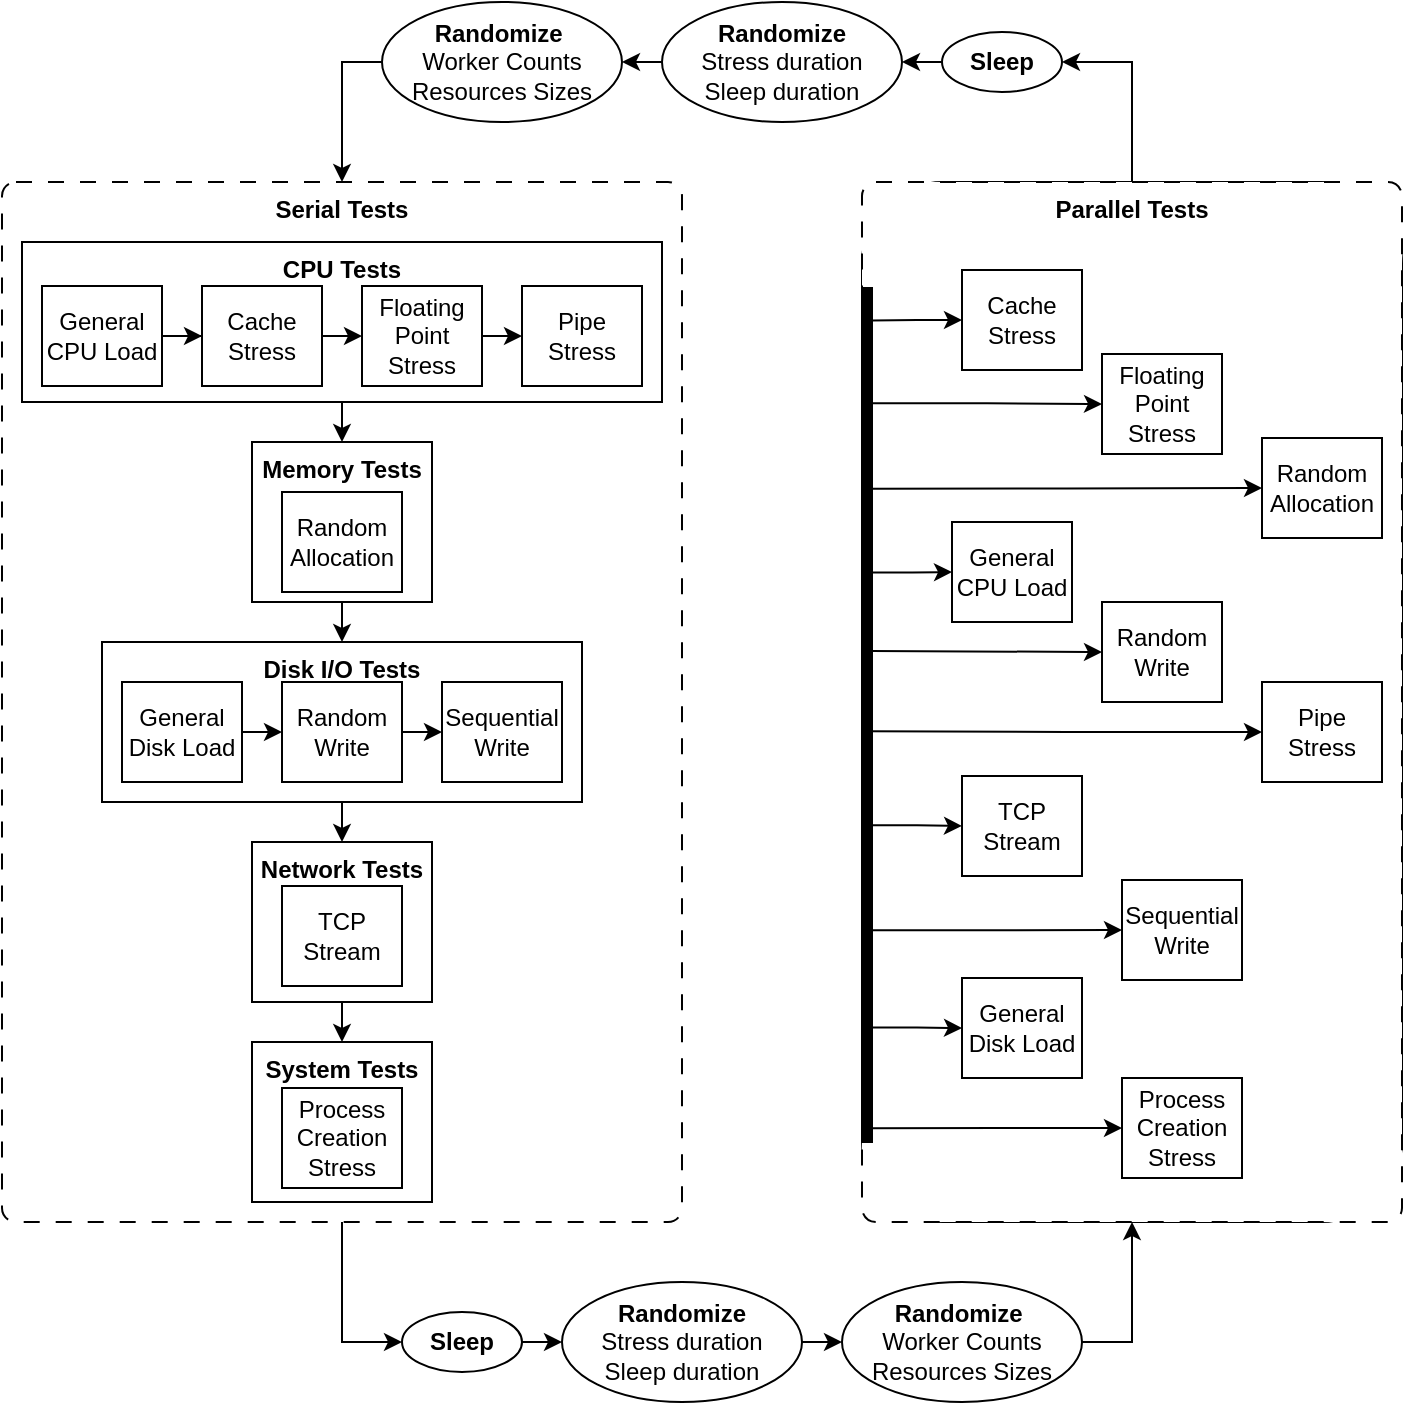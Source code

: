 <mxfile version="28.1.0">
  <diagram name="Page-1" id="STLg1fU_LXQ0Due33d5D">
    <mxGraphModel dx="786" dy="699" grid="1" gridSize="10" guides="1" tooltips="1" connect="1" arrows="1" fold="1" page="1" pageScale="1" pageWidth="827" pageHeight="1169" math="0" shadow="0">
      <root>
        <mxCell id="0" />
        <mxCell id="1" parent="0" />
        <mxCell id="kYOUvSsJLrCeEHnDtDb5-96" style="edgeStyle=orthogonalEdgeStyle;rounded=0;orthogonalLoop=1;jettySize=auto;html=1;exitX=1;exitY=0.5;exitDx=0;exitDy=0;entryX=0;entryY=0.5;entryDx=0;entryDy=0;" edge="1" parent="1" target="kYOUvSsJLrCeEHnDtDb5-95">
          <mxGeometry relative="1" as="geometry">
            <mxPoint x="490" y="510" as="sourcePoint" />
          </mxGeometry>
        </mxCell>
        <mxCell id="kYOUvSsJLrCeEHnDtDb5-158" value="" style="group" vertex="1" connectable="0" parent="1">
          <mxGeometry x="420" y="160" width="340" height="60" as="geometry" />
        </mxCell>
        <mxCell id="kYOUvSsJLrCeEHnDtDb5-157" style="edgeStyle=orthogonalEdgeStyle;rounded=0;orthogonalLoop=1;jettySize=auto;html=1;exitX=1;exitY=0.5;exitDx=0;exitDy=0;entryX=0;entryY=0.5;entryDx=0;entryDy=0;" edge="1" parent="kYOUvSsJLrCeEHnDtDb5-158" source="kYOUvSsJLrCeEHnDtDb5-153" target="kYOUvSsJLrCeEHnDtDb5-154">
          <mxGeometry relative="1" as="geometry" />
        </mxCell>
        <mxCell id="kYOUvSsJLrCeEHnDtDb5-153" value="&lt;b&gt;Randomize&lt;/b&gt;&lt;br&gt;Stress duration&lt;br&gt;Sleep duration" style="shape=ellipse;html=1;dashed=0;whiteSpace=wrap;perimeter=ellipsePerimeter;direction=west;" vertex="1" parent="kYOUvSsJLrCeEHnDtDb5-158">
          <mxGeometry x="140" width="120" height="60" as="geometry" />
        </mxCell>
        <mxCell id="kYOUvSsJLrCeEHnDtDb5-154" value="&lt;div&gt;&lt;b&gt;Randomize&amp;nbsp;&lt;/b&gt;&lt;br&gt;Worker Counts&lt;br&gt;Resources Sizes&lt;/div&gt;" style="shape=ellipse;html=1;dashed=0;whiteSpace=wrap;perimeter=ellipsePerimeter;direction=west;" vertex="1" parent="kYOUvSsJLrCeEHnDtDb5-158">
          <mxGeometry width="120" height="60" as="geometry" />
        </mxCell>
        <mxCell id="kYOUvSsJLrCeEHnDtDb5-156" style="edgeStyle=orthogonalEdgeStyle;rounded=0;orthogonalLoop=1;jettySize=auto;html=1;exitX=1;exitY=0.5;exitDx=0;exitDy=0;entryX=0;entryY=0.5;entryDx=0;entryDy=0;" edge="1" parent="kYOUvSsJLrCeEHnDtDb5-158" source="kYOUvSsJLrCeEHnDtDb5-155" target="kYOUvSsJLrCeEHnDtDb5-153">
          <mxGeometry relative="1" as="geometry" />
        </mxCell>
        <mxCell id="kYOUvSsJLrCeEHnDtDb5-155" value="&lt;b&gt;Sleep&lt;/b&gt;" style="shape=ellipse;html=1;dashed=0;whiteSpace=wrap;perimeter=ellipsePerimeter;direction=west;" vertex="1" parent="kYOUvSsJLrCeEHnDtDb5-158">
          <mxGeometry x="280" y="15" width="60" height="30" as="geometry" />
        </mxCell>
        <mxCell id="kYOUvSsJLrCeEHnDtDb5-159" value="" style="group" vertex="1" connectable="0" parent="1">
          <mxGeometry x="230" y="250" width="340" height="520" as="geometry" />
        </mxCell>
        <mxCell id="kYOUvSsJLrCeEHnDtDb5-71" value="&lt;b&gt;Serial Tests&lt;/b&gt;" style="rounded=1;whiteSpace=wrap;html=1;absoluteArcSize=1;arcSize=14;strokeWidth=1;dashed=1;dashPattern=8 8;verticalAlign=top;" vertex="1" parent="kYOUvSsJLrCeEHnDtDb5-159">
          <mxGeometry width="340" height="520" as="geometry" />
        </mxCell>
        <mxCell id="kYOUvSsJLrCeEHnDtDb5-67" value="&lt;b&gt;System Tests&lt;/b&gt;" style="html=1;dashed=0;whiteSpace=wrap;shadow=0;verticalAlign=top;fontSize=12;" vertex="1" parent="kYOUvSsJLrCeEHnDtDb5-159">
          <mxGeometry x="125" y="430" width="90" height="80" as="geometry" />
        </mxCell>
        <mxCell id="kYOUvSsJLrCeEHnDtDb5-68" style="edgeStyle=orthogonalEdgeStyle;rounded=0;orthogonalLoop=1;jettySize=auto;html=1;exitX=0.5;exitY=1;exitDx=0;exitDy=0;entryX=0.5;entryY=0;entryDx=0;entryDy=0;" edge="1" parent="kYOUvSsJLrCeEHnDtDb5-159" source="kYOUvSsJLrCeEHnDtDb5-55" target="kYOUvSsJLrCeEHnDtDb5-67">
          <mxGeometry relative="1" as="geometry" />
        </mxCell>
        <mxCell id="kYOUvSsJLrCeEHnDtDb5-55" value="&lt;div&gt;&lt;b&gt;Network Tests&lt;/b&gt;&lt;/div&gt;" style="html=1;dashed=0;whiteSpace=wrap;shadow=0;verticalAlign=top;fontSize=12;" vertex="1" parent="kYOUvSsJLrCeEHnDtDb5-159">
          <mxGeometry x="125" y="330" width="90" height="80" as="geometry" />
        </mxCell>
        <mxCell id="kYOUvSsJLrCeEHnDtDb5-57" style="edgeStyle=orthogonalEdgeStyle;rounded=0;orthogonalLoop=1;jettySize=auto;html=1;exitX=0.5;exitY=1;exitDx=0;exitDy=0;entryX=0.5;entryY=0;entryDx=0;entryDy=0;" edge="1" parent="kYOUvSsJLrCeEHnDtDb5-159" source="kYOUvSsJLrCeEHnDtDb5-49" target="kYOUvSsJLrCeEHnDtDb5-55">
          <mxGeometry relative="1" as="geometry" />
        </mxCell>
        <mxCell id="kYOUvSsJLrCeEHnDtDb5-49" value="&lt;b&gt;Disk I/O Tests&lt;/b&gt;" style="html=1;dashed=0;whiteSpace=wrap;shadow=0;verticalAlign=top;fontSize=12;" vertex="1" parent="kYOUvSsJLrCeEHnDtDb5-159">
          <mxGeometry x="50" y="230" width="240" height="80" as="geometry" />
        </mxCell>
        <mxCell id="kYOUvSsJLrCeEHnDtDb5-63" style="edgeStyle=orthogonalEdgeStyle;rounded=0;orthogonalLoop=1;jettySize=auto;html=1;exitX=0.5;exitY=1;exitDx=0;exitDy=0;entryX=0.5;entryY=0;entryDx=0;entryDy=0;" edge="1" parent="kYOUvSsJLrCeEHnDtDb5-159" source="kYOUvSsJLrCeEHnDtDb5-40" target="kYOUvSsJLrCeEHnDtDb5-58">
          <mxGeometry relative="1" as="geometry" />
        </mxCell>
        <mxCell id="kYOUvSsJLrCeEHnDtDb5-40" value="&lt;b&gt;CPU Tests&lt;/b&gt;" style="html=1;dashed=0;whiteSpace=wrap;shadow=0;verticalAlign=top;fontSize=12;" vertex="1" parent="kYOUvSsJLrCeEHnDtDb5-159">
          <mxGeometry x="10" y="30" width="320" height="80" as="geometry" />
        </mxCell>
        <mxCell id="kYOUvSsJLrCeEHnDtDb5-35" value="" style="edgeStyle=orthogonalEdgeStyle;rounded=0;orthogonalLoop=1;jettySize=auto;html=1;" edge="1" parent="kYOUvSsJLrCeEHnDtDb5-159" source="kYOUvSsJLrCeEHnDtDb5-31" target="kYOUvSsJLrCeEHnDtDb5-32">
          <mxGeometry relative="1" as="geometry" />
        </mxCell>
        <mxCell id="kYOUvSsJLrCeEHnDtDb5-31" value="General CPU Load" style="html=1;dashed=0;whiteSpace=wrap;" vertex="1" parent="kYOUvSsJLrCeEHnDtDb5-159">
          <mxGeometry x="20" y="52" width="60" height="50" as="geometry" />
        </mxCell>
        <mxCell id="kYOUvSsJLrCeEHnDtDb5-38" style="edgeStyle=orthogonalEdgeStyle;rounded=0;orthogonalLoop=1;jettySize=auto;html=1;exitX=1;exitY=0.5;exitDx=0;exitDy=0;entryX=0;entryY=0.5;entryDx=0;entryDy=0;" edge="1" parent="kYOUvSsJLrCeEHnDtDb5-159" source="kYOUvSsJLrCeEHnDtDb5-32" target="kYOUvSsJLrCeEHnDtDb5-33">
          <mxGeometry relative="1" as="geometry" />
        </mxCell>
        <mxCell id="kYOUvSsJLrCeEHnDtDb5-32" value="Cache Stress" style="html=1;dashed=0;whiteSpace=wrap;" vertex="1" parent="kYOUvSsJLrCeEHnDtDb5-159">
          <mxGeometry x="100" y="52" width="60" height="50" as="geometry" />
        </mxCell>
        <mxCell id="kYOUvSsJLrCeEHnDtDb5-39" style="edgeStyle=orthogonalEdgeStyle;rounded=0;orthogonalLoop=1;jettySize=auto;html=1;exitX=1;exitY=0.5;exitDx=0;exitDy=0;entryX=0;entryY=0.5;entryDx=0;entryDy=0;" edge="1" parent="kYOUvSsJLrCeEHnDtDb5-159" source="kYOUvSsJLrCeEHnDtDb5-33" target="kYOUvSsJLrCeEHnDtDb5-34">
          <mxGeometry relative="1" as="geometry" />
        </mxCell>
        <mxCell id="kYOUvSsJLrCeEHnDtDb5-33" value="Floating Point Stress" style="html=1;dashed=0;whiteSpace=wrap;" vertex="1" parent="kYOUvSsJLrCeEHnDtDb5-159">
          <mxGeometry x="180" y="52" width="60" height="50" as="geometry" />
        </mxCell>
        <mxCell id="kYOUvSsJLrCeEHnDtDb5-34" value="&lt;div&gt;Pipe Stress&lt;/div&gt;" style="html=1;dashed=0;whiteSpace=wrap;" vertex="1" parent="kYOUvSsJLrCeEHnDtDb5-159">
          <mxGeometry x="260" y="52" width="60" height="50" as="geometry" />
        </mxCell>
        <mxCell id="kYOUvSsJLrCeEHnDtDb5-50" style="edgeStyle=orthogonalEdgeStyle;rounded=0;orthogonalLoop=1;jettySize=auto;html=1;exitX=1;exitY=0.5;exitDx=0;exitDy=0;entryX=0;entryY=0.5;entryDx=0;entryDy=0;" edge="1" parent="kYOUvSsJLrCeEHnDtDb5-159" source="kYOUvSsJLrCeEHnDtDb5-45" target="kYOUvSsJLrCeEHnDtDb5-46">
          <mxGeometry relative="1" as="geometry" />
        </mxCell>
        <mxCell id="kYOUvSsJLrCeEHnDtDb5-45" value="General Disk Load" style="html=1;dashed=0;whiteSpace=wrap;" vertex="1" parent="kYOUvSsJLrCeEHnDtDb5-159">
          <mxGeometry x="60" y="250" width="60" height="50" as="geometry" />
        </mxCell>
        <mxCell id="kYOUvSsJLrCeEHnDtDb5-51" style="edgeStyle=orthogonalEdgeStyle;rounded=0;orthogonalLoop=1;jettySize=auto;html=1;exitX=1;exitY=0.5;exitDx=0;exitDy=0;entryX=0;entryY=0.5;entryDx=0;entryDy=0;" edge="1" parent="kYOUvSsJLrCeEHnDtDb5-159" source="kYOUvSsJLrCeEHnDtDb5-46" target="kYOUvSsJLrCeEHnDtDb5-47">
          <mxGeometry relative="1" as="geometry" />
        </mxCell>
        <mxCell id="kYOUvSsJLrCeEHnDtDb5-46" value="Random Write" style="html=1;dashed=0;whiteSpace=wrap;" vertex="1" parent="kYOUvSsJLrCeEHnDtDb5-159">
          <mxGeometry x="140" y="250" width="60" height="50" as="geometry" />
        </mxCell>
        <mxCell id="kYOUvSsJLrCeEHnDtDb5-47" value="Sequential Write" style="html=1;dashed=0;whiteSpace=wrap;" vertex="1" parent="kYOUvSsJLrCeEHnDtDb5-159">
          <mxGeometry x="220" y="250" width="60" height="50" as="geometry" />
        </mxCell>
        <mxCell id="kYOUvSsJLrCeEHnDtDb5-56" value="TCP Stream" style="html=1;dashed=0;whiteSpace=wrap;" vertex="1" parent="kYOUvSsJLrCeEHnDtDb5-159">
          <mxGeometry x="140" y="352" width="60" height="50" as="geometry" />
        </mxCell>
        <mxCell id="kYOUvSsJLrCeEHnDtDb5-64" style="edgeStyle=orthogonalEdgeStyle;rounded=0;orthogonalLoop=1;jettySize=auto;html=1;exitX=0.5;exitY=1;exitDx=0;exitDy=0;entryX=0.5;entryY=0;entryDx=0;entryDy=0;" edge="1" parent="kYOUvSsJLrCeEHnDtDb5-159" source="kYOUvSsJLrCeEHnDtDb5-58" target="kYOUvSsJLrCeEHnDtDb5-49">
          <mxGeometry relative="1" as="geometry" />
        </mxCell>
        <mxCell id="kYOUvSsJLrCeEHnDtDb5-58" value="&lt;div&gt;&lt;b&gt;Memory Tests&lt;/b&gt;&lt;/div&gt;" style="html=1;dashed=0;whiteSpace=wrap;shadow=0;verticalAlign=top;fontSize=12;" vertex="1" parent="kYOUvSsJLrCeEHnDtDb5-159">
          <mxGeometry x="125" y="130" width="90" height="80" as="geometry" />
        </mxCell>
        <mxCell id="kYOUvSsJLrCeEHnDtDb5-59" value="Random Allocation" style="html=1;dashed=0;whiteSpace=wrap;" vertex="1" parent="kYOUvSsJLrCeEHnDtDb5-159">
          <mxGeometry x="140" y="155" width="60" height="50" as="geometry" />
        </mxCell>
        <mxCell id="kYOUvSsJLrCeEHnDtDb5-66" value="Process Creation Stress" style="html=1;dashed=0;whiteSpace=wrap;" vertex="1" parent="kYOUvSsJLrCeEHnDtDb5-159">
          <mxGeometry x="140" y="453" width="60" height="50" as="geometry" />
        </mxCell>
        <mxCell id="kYOUvSsJLrCeEHnDtDb5-160" value="" style="group;perimeterSpacing=0;rounded=1;fillColor=none;gradientColor=none;fillStyle=auto;strokeColor=default;" vertex="1" connectable="0" parent="1">
          <mxGeometry x="660" y="250" width="270" height="520" as="geometry" />
        </mxCell>
        <mxCell id="kYOUvSsJLrCeEHnDtDb5-77" value="&lt;b&gt;Parallel&amp;nbsp;Tests&lt;/b&gt;" style="rounded=1;whiteSpace=wrap;html=1;absoluteArcSize=1;arcSize=14;strokeWidth=1;dashed=1;dashPattern=8 8;verticalAlign=top;" vertex="1" parent="kYOUvSsJLrCeEHnDtDb5-160">
          <mxGeometry width="270" height="520" as="geometry" />
        </mxCell>
        <mxCell id="kYOUvSsJLrCeEHnDtDb5-84" value="Cache Stress" style="html=1;dashed=0;whiteSpace=wrap;" vertex="1" parent="kYOUvSsJLrCeEHnDtDb5-160">
          <mxGeometry x="50" y="44" width="60" height="50" as="geometry" />
        </mxCell>
        <mxCell id="kYOUvSsJLrCeEHnDtDb5-85" value="Floating Point Stress" style="html=1;dashed=0;whiteSpace=wrap;" vertex="1" parent="kYOUvSsJLrCeEHnDtDb5-160">
          <mxGeometry x="120" y="86" width="60" height="50" as="geometry" />
        </mxCell>
        <mxCell id="kYOUvSsJLrCeEHnDtDb5-86" value="&lt;div&gt;Pipe Stress&lt;/div&gt;" style="html=1;dashed=0;whiteSpace=wrap;" vertex="1" parent="kYOUvSsJLrCeEHnDtDb5-160">
          <mxGeometry x="200" y="250" width="60" height="50" as="geometry" />
        </mxCell>
        <mxCell id="kYOUvSsJLrCeEHnDtDb5-88" value="Random Write" style="html=1;dashed=0;whiteSpace=wrap;" vertex="1" parent="kYOUvSsJLrCeEHnDtDb5-160">
          <mxGeometry x="120" y="210" width="60" height="50" as="geometry" />
        </mxCell>
        <mxCell id="kYOUvSsJLrCeEHnDtDb5-89" value="Sequential Write" style="html=1;dashed=0;whiteSpace=wrap;" vertex="1" parent="kYOUvSsJLrCeEHnDtDb5-160">
          <mxGeometry x="130" y="349" width="60" height="50" as="geometry" />
        </mxCell>
        <mxCell id="kYOUvSsJLrCeEHnDtDb5-90" value="TCP Stream" style="html=1;dashed=0;whiteSpace=wrap;" vertex="1" parent="kYOUvSsJLrCeEHnDtDb5-160">
          <mxGeometry x="50" y="297" width="60" height="50" as="geometry" />
        </mxCell>
        <mxCell id="kYOUvSsJLrCeEHnDtDb5-92" value="Process Creation Stress" style="html=1;dashed=0;whiteSpace=wrap;" vertex="1" parent="kYOUvSsJLrCeEHnDtDb5-160">
          <mxGeometry x="130" y="448" width="60" height="50" as="geometry" />
        </mxCell>
        <mxCell id="kYOUvSsJLrCeEHnDtDb5-131" value="" style="html=1;points=[];perimeter=orthogonalPerimeter;fillColor=strokeColor;strokeWidth=1;" vertex="1" parent="kYOUvSsJLrCeEHnDtDb5-160">
          <mxGeometry y="53" width="5" height="427" as="geometry" />
        </mxCell>
        <mxCell id="kYOUvSsJLrCeEHnDtDb5-132" value="General CPU Load" style="html=1;dashed=0;whiteSpace=wrap;" vertex="1" parent="kYOUvSsJLrCeEHnDtDb5-160">
          <mxGeometry x="45" y="170" width="60" height="50" as="geometry" />
        </mxCell>
        <mxCell id="kYOUvSsJLrCeEHnDtDb5-133" value="General Disk Load" style="html=1;dashed=0;whiteSpace=wrap;" vertex="1" parent="kYOUvSsJLrCeEHnDtDb5-160">
          <mxGeometry x="50" y="398" width="60" height="50" as="geometry" />
        </mxCell>
        <mxCell id="kYOUvSsJLrCeEHnDtDb5-136" value="" style="edgeStyle=orthogonalEdgeStyle;rounded=0;orthogonalLoop=1;jettySize=auto;html=1;exitX=0.88;exitY=0.235;exitDx=0;exitDy=0;entryX=0;entryY=0.5;entryDx=0;entryDy=0;exitPerimeter=0;" edge="1" parent="kYOUvSsJLrCeEHnDtDb5-160" source="kYOUvSsJLrCeEHnDtDb5-131" target="kYOUvSsJLrCeEHnDtDb5-91">
          <mxGeometry relative="1" as="geometry">
            <mxPoint x="4" y="132" as="sourcePoint" />
            <mxPoint x="230" y="133.5" as="targetPoint" />
            <Array as="points" />
          </mxGeometry>
        </mxCell>
        <mxCell id="kYOUvSsJLrCeEHnDtDb5-91" value="Random Allocation" style="html=1;dashed=0;whiteSpace=wrap;" vertex="1" parent="kYOUvSsJLrCeEHnDtDb5-160">
          <mxGeometry x="200" y="128" width="60" height="50" as="geometry" />
        </mxCell>
        <mxCell id="kYOUvSsJLrCeEHnDtDb5-138" value="" style="edgeStyle=orthogonalEdgeStyle;rounded=0;orthogonalLoop=1;jettySize=auto;html=1;exitX=0.819;exitY=0.135;exitDx=0;exitDy=0;entryX=0;entryY=0.5;entryDx=0;entryDy=0;exitPerimeter=0;" edge="1" parent="kYOUvSsJLrCeEHnDtDb5-160" source="kYOUvSsJLrCeEHnDtDb5-131" target="kYOUvSsJLrCeEHnDtDb5-85">
          <mxGeometry relative="1" as="geometry">
            <mxPoint x="40" y="90" as="sourcePoint" />
            <mxPoint x="86" y="90" as="targetPoint" />
            <Array as="points" />
          </mxGeometry>
        </mxCell>
        <mxCell id="kYOUvSsJLrCeEHnDtDb5-142" style="edgeStyle=orthogonalEdgeStyle;rounded=0;orthogonalLoop=1;jettySize=auto;html=1;exitX=0.64;exitY=0.629;exitDx=0;exitDy=0;exitPerimeter=0;entryX=0;entryY=0.5;entryDx=0;entryDy=0;" edge="1" parent="kYOUvSsJLrCeEHnDtDb5-160" source="kYOUvSsJLrCeEHnDtDb5-131" target="kYOUvSsJLrCeEHnDtDb5-90">
          <mxGeometry relative="1" as="geometry">
            <mxPoint x="30" y="290" as="sourcePoint" />
            <mxPoint x="30" y="322" as="targetPoint" />
          </mxGeometry>
        </mxCell>
        <mxCell id="kYOUvSsJLrCeEHnDtDb5-143" style="edgeStyle=orthogonalEdgeStyle;rounded=0;orthogonalLoop=1;jettySize=auto;html=1;exitX=0.714;exitY=0.752;exitDx=0;exitDy=0;entryX=0;entryY=0.5;entryDx=0;entryDy=0;exitPerimeter=0;" edge="1" parent="kYOUvSsJLrCeEHnDtDb5-160" source="kYOUvSsJLrCeEHnDtDb5-131" target="kYOUvSsJLrCeEHnDtDb5-89">
          <mxGeometry relative="1" as="geometry">
            <mxPoint x="60" y="330" as="sourcePoint" />
            <mxPoint x="107" y="330" as="targetPoint" />
          </mxGeometry>
        </mxCell>
        <mxCell id="kYOUvSsJLrCeEHnDtDb5-144" style="edgeStyle=orthogonalEdgeStyle;rounded=0;orthogonalLoop=1;jettySize=auto;html=1;exitX=0.6;exitY=0.866;exitDx=0;exitDy=0;entryX=0;entryY=0.5;entryDx=0;entryDy=0;exitPerimeter=0;" edge="1" parent="kYOUvSsJLrCeEHnDtDb5-160" source="kYOUvSsJLrCeEHnDtDb5-131" target="kYOUvSsJLrCeEHnDtDb5-133">
          <mxGeometry relative="1" as="geometry">
            <mxPoint x="-60" y="350" as="sourcePoint" />
            <mxPoint x="-30" y="350" as="targetPoint" />
          </mxGeometry>
        </mxCell>
        <mxCell id="kYOUvSsJLrCeEHnDtDb5-146" style="edgeStyle=orthogonalEdgeStyle;rounded=0;orthogonalLoop=1;jettySize=auto;html=1;exitX=0.724;exitY=0.333;exitDx=0;exitDy=0;entryX=0;entryY=0.5;entryDx=0;entryDy=0;exitPerimeter=0;" edge="1" parent="kYOUvSsJLrCeEHnDtDb5-160" source="kYOUvSsJLrCeEHnDtDb5-131" target="kYOUvSsJLrCeEHnDtDb5-132">
          <mxGeometry relative="1" as="geometry">
            <mxPoint x="-10" y="230" as="sourcePoint" />
            <mxPoint x="20" y="230" as="targetPoint" />
          </mxGeometry>
        </mxCell>
        <mxCell id="kYOUvSsJLrCeEHnDtDb5-169" style="edgeStyle=orthogonalEdgeStyle;rounded=0;orthogonalLoop=1;jettySize=auto;html=1;exitX=0;exitY=0.5;exitDx=0;exitDy=0;entryX=0.629;entryY=0.984;entryDx=0;entryDy=0;entryPerimeter=0;startArrow=classic;startFill=1;endArrow=none;endFill=0;" edge="1" parent="kYOUvSsJLrCeEHnDtDb5-160" source="kYOUvSsJLrCeEHnDtDb5-92" target="kYOUvSsJLrCeEHnDtDb5-131">
          <mxGeometry relative="1" as="geometry" />
        </mxCell>
        <mxCell id="kYOUvSsJLrCeEHnDtDb5-170" style="edgeStyle=orthogonalEdgeStyle;rounded=0;orthogonalLoop=1;jettySize=auto;html=1;exitX=0;exitY=0.5;exitDx=0;exitDy=0;entryX=0.533;entryY=0.519;entryDx=0;entryDy=0;entryPerimeter=0;startArrow=classic;startFill=1;endArrow=none;endFill=0;" edge="1" parent="kYOUvSsJLrCeEHnDtDb5-160" source="kYOUvSsJLrCeEHnDtDb5-86" target="kYOUvSsJLrCeEHnDtDb5-131">
          <mxGeometry relative="1" as="geometry" />
        </mxCell>
        <mxCell id="kYOUvSsJLrCeEHnDtDb5-171" style="edgeStyle=orthogonalEdgeStyle;rounded=0;orthogonalLoop=1;jettySize=auto;html=1;exitX=0;exitY=0.5;exitDx=0;exitDy=0;entryX=0.914;entryY=0.425;entryDx=0;entryDy=0;entryPerimeter=0;startArrow=classic;startFill=1;endArrow=none;endFill=0;" edge="1" parent="kYOUvSsJLrCeEHnDtDb5-160" source="kYOUvSsJLrCeEHnDtDb5-88" target="kYOUvSsJLrCeEHnDtDb5-131">
          <mxGeometry relative="1" as="geometry">
            <Array as="points">
              <mxPoint x="5" y="235" />
            </Array>
          </mxGeometry>
        </mxCell>
        <mxCell id="kYOUvSsJLrCeEHnDtDb5-172" style="edgeStyle=orthogonalEdgeStyle;rounded=0;orthogonalLoop=1;jettySize=auto;html=1;exitX=0;exitY=0.5;exitDx=0;exitDy=0;entryX=0.948;entryY=0.038;entryDx=0;entryDy=0;entryPerimeter=0;startArrow=classic;startFill=1;endArrow=none;endFill=0;" edge="1" parent="kYOUvSsJLrCeEHnDtDb5-160" source="kYOUvSsJLrCeEHnDtDb5-84" target="kYOUvSsJLrCeEHnDtDb5-131">
          <mxGeometry relative="1" as="geometry" />
        </mxCell>
        <mxCell id="kYOUvSsJLrCeEHnDtDb5-161" value="" style="group" vertex="1" connectable="0" parent="1">
          <mxGeometry x="430" y="800" width="340" height="60" as="geometry" />
        </mxCell>
        <mxCell id="kYOUvSsJLrCeEHnDtDb5-150" style="edgeStyle=orthogonalEdgeStyle;rounded=0;orthogonalLoop=1;jettySize=auto;html=1;exitX=1;exitY=0.5;exitDx=0;exitDy=0;entryX=0;entryY=0.5;entryDx=0;entryDy=0;" edge="1" parent="kYOUvSsJLrCeEHnDtDb5-161" source="kYOUvSsJLrCeEHnDtDb5-80" target="kYOUvSsJLrCeEHnDtDb5-147">
          <mxGeometry relative="1" as="geometry" />
        </mxCell>
        <mxCell id="kYOUvSsJLrCeEHnDtDb5-80" value="&lt;b&gt;Randomize&lt;/b&gt;&lt;br&gt;Stress duration&lt;br&gt;Sleep duration" style="shape=ellipse;html=1;dashed=0;whiteSpace=wrap;perimeter=ellipsePerimeter;" vertex="1" parent="kYOUvSsJLrCeEHnDtDb5-161">
          <mxGeometry x="80" width="120" height="60" as="geometry" />
        </mxCell>
        <mxCell id="kYOUvSsJLrCeEHnDtDb5-147" value="&lt;div&gt;&lt;b&gt;Randomize&amp;nbsp;&lt;/b&gt;&lt;br&gt;Worker Counts&lt;br&gt;Resources Sizes&lt;/div&gt;" style="shape=ellipse;html=1;dashed=0;whiteSpace=wrap;perimeter=ellipsePerimeter;" vertex="1" parent="kYOUvSsJLrCeEHnDtDb5-161">
          <mxGeometry x="220" width="120" height="60" as="geometry" />
        </mxCell>
        <mxCell id="kYOUvSsJLrCeEHnDtDb5-149" style="edgeStyle=orthogonalEdgeStyle;rounded=0;orthogonalLoop=1;jettySize=auto;html=1;exitX=1;exitY=0.5;exitDx=0;exitDy=0;entryX=0;entryY=0.5;entryDx=0;entryDy=0;" edge="1" parent="kYOUvSsJLrCeEHnDtDb5-161" source="kYOUvSsJLrCeEHnDtDb5-148" target="kYOUvSsJLrCeEHnDtDb5-80">
          <mxGeometry relative="1" as="geometry" />
        </mxCell>
        <mxCell id="kYOUvSsJLrCeEHnDtDb5-148" value="&lt;b&gt;Sleep&lt;/b&gt;" style="shape=ellipse;html=1;dashed=0;whiteSpace=wrap;perimeter=ellipsePerimeter;" vertex="1" parent="kYOUvSsJLrCeEHnDtDb5-161">
          <mxGeometry y="15" width="60" height="30" as="geometry" />
        </mxCell>
        <mxCell id="kYOUvSsJLrCeEHnDtDb5-163" style="edgeStyle=orthogonalEdgeStyle;rounded=0;orthogonalLoop=1;jettySize=auto;html=1;exitX=0.5;exitY=1;exitDx=0;exitDy=0;entryX=0;entryY=0.5;entryDx=0;entryDy=0;" edge="1" parent="1" source="kYOUvSsJLrCeEHnDtDb5-71" target="kYOUvSsJLrCeEHnDtDb5-148">
          <mxGeometry relative="1" as="geometry" />
        </mxCell>
        <mxCell id="kYOUvSsJLrCeEHnDtDb5-165" style="edgeStyle=orthogonalEdgeStyle;rounded=0;orthogonalLoop=1;jettySize=auto;html=1;exitX=1;exitY=0.5;exitDx=0;exitDy=0;entryX=0.5;entryY=1;entryDx=0;entryDy=0;" edge="1" parent="1" source="kYOUvSsJLrCeEHnDtDb5-147" target="kYOUvSsJLrCeEHnDtDb5-77">
          <mxGeometry relative="1" as="geometry" />
        </mxCell>
        <mxCell id="kYOUvSsJLrCeEHnDtDb5-166" style="edgeStyle=orthogonalEdgeStyle;rounded=0;orthogonalLoop=1;jettySize=auto;html=1;exitX=1;exitY=0.5;exitDx=0;exitDy=0;entryX=0.5;entryY=0;entryDx=0;entryDy=0;" edge="1" parent="1" source="kYOUvSsJLrCeEHnDtDb5-154" target="kYOUvSsJLrCeEHnDtDb5-71">
          <mxGeometry relative="1" as="geometry" />
        </mxCell>
        <mxCell id="kYOUvSsJLrCeEHnDtDb5-167" style="edgeStyle=orthogonalEdgeStyle;rounded=0;orthogonalLoop=1;jettySize=auto;html=1;exitX=0;exitY=0.5;exitDx=0;exitDy=0;entryX=0.5;entryY=0;entryDx=0;entryDy=0;startArrow=classic;startFill=1;endArrow=none;endFill=0;" edge="1" parent="1" source="kYOUvSsJLrCeEHnDtDb5-155" target="kYOUvSsJLrCeEHnDtDb5-77">
          <mxGeometry relative="1" as="geometry" />
        </mxCell>
      </root>
    </mxGraphModel>
  </diagram>
</mxfile>
